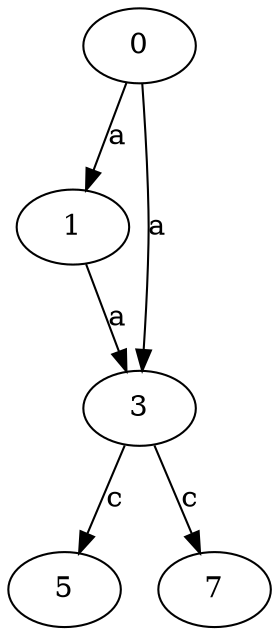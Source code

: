 strict digraph  {
1;
3;
5;
0;
7;
1 -> 3  [label=a];
3 -> 5  [label=c];
3 -> 7  [label=c];
0 -> 1  [label=a];
0 -> 3  [label=a];
}
